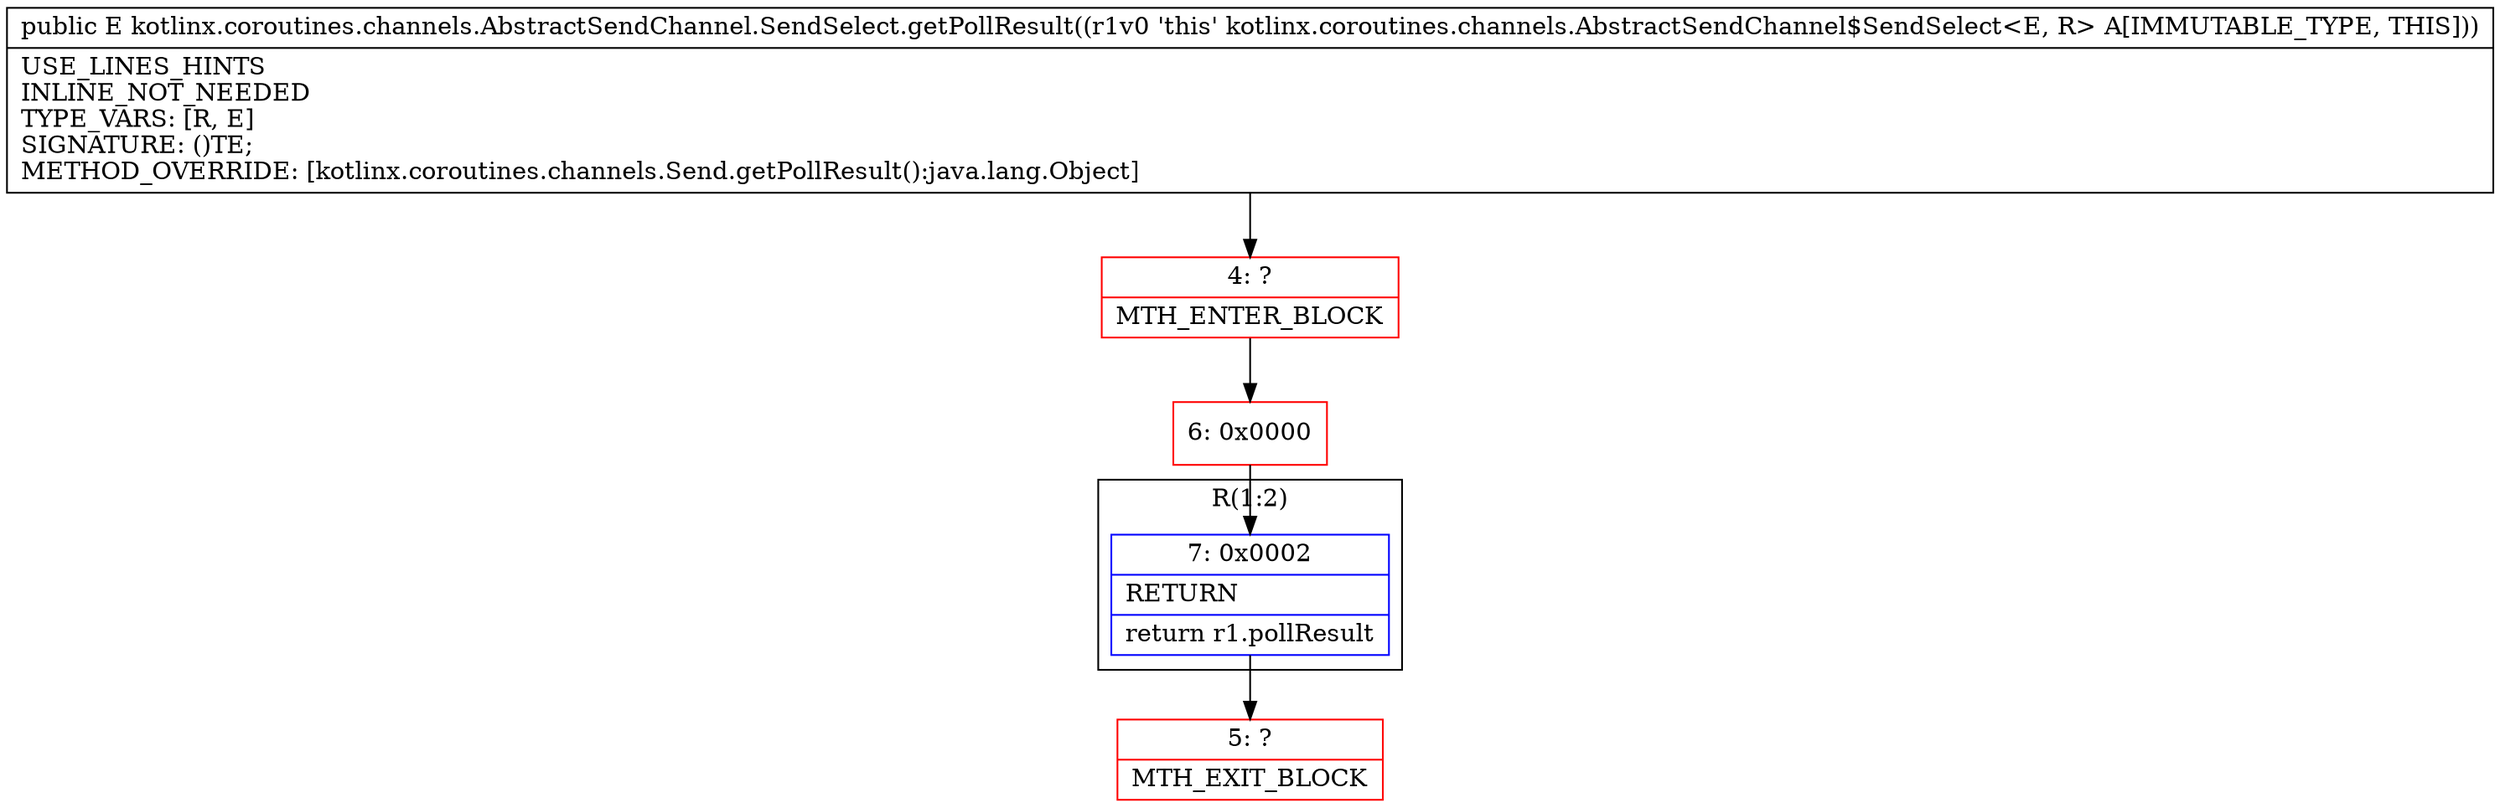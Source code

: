 digraph "CFG forkotlinx.coroutines.channels.AbstractSendChannel.SendSelect.getPollResult()Ljava\/lang\/Object;" {
subgraph cluster_Region_1145793976 {
label = "R(1:2)";
node [shape=record,color=blue];
Node_7 [shape=record,label="{7\:\ 0x0002|RETURN\l|return r1.pollResult\l}"];
}
Node_4 [shape=record,color=red,label="{4\:\ ?|MTH_ENTER_BLOCK\l}"];
Node_6 [shape=record,color=red,label="{6\:\ 0x0000}"];
Node_5 [shape=record,color=red,label="{5\:\ ?|MTH_EXIT_BLOCK\l}"];
MethodNode[shape=record,label="{public E kotlinx.coroutines.channels.AbstractSendChannel.SendSelect.getPollResult((r1v0 'this' kotlinx.coroutines.channels.AbstractSendChannel$SendSelect\<E, R\> A[IMMUTABLE_TYPE, THIS]))  | USE_LINES_HINTS\lINLINE_NOT_NEEDED\lTYPE_VARS: [R, E]\lSIGNATURE: ()TE;\lMETHOD_OVERRIDE: [kotlinx.coroutines.channels.Send.getPollResult():java.lang.Object]\l}"];
MethodNode -> Node_4;Node_7 -> Node_5;
Node_4 -> Node_6;
Node_6 -> Node_7;
}

